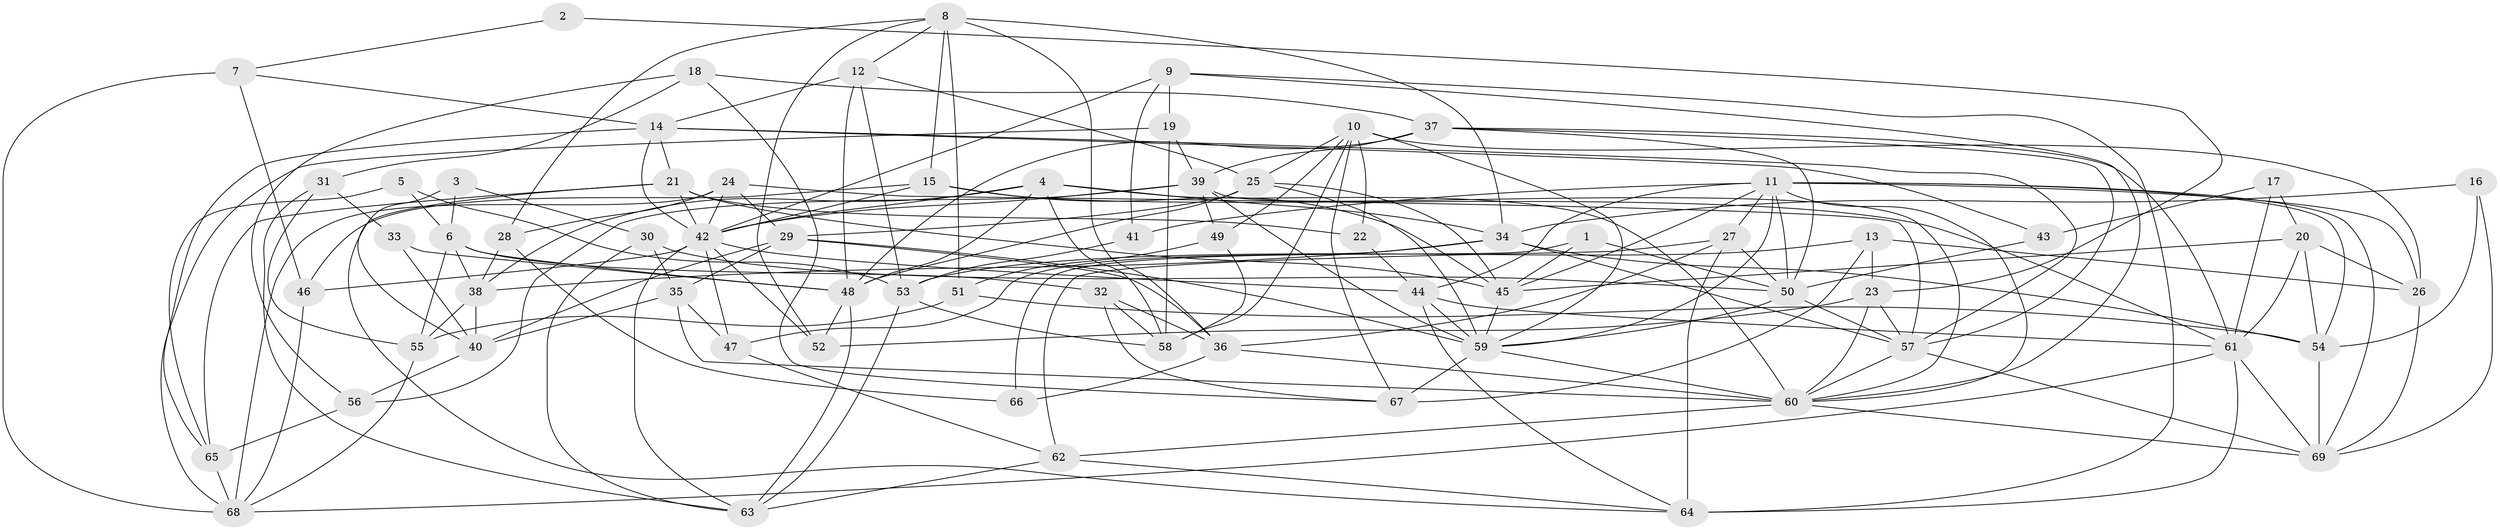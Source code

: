 // original degree distribution, {5: 0.19708029197080293, 4: 0.30656934306569344, 3: 0.2773722627737226, 2: 0.10218978102189781, 6: 0.08029197080291971, 8: 0.014598540145985401, 7: 0.021897810218978103}
// Generated by graph-tools (version 1.1) at 2025/02/03/09/25 03:02:15]
// undirected, 69 vertices, 187 edges
graph export_dot {
graph [start="1"]
  node [color=gray90,style=filled];
  1;
  2;
  3;
  4;
  5;
  6;
  7;
  8;
  9;
  10;
  11;
  12;
  13;
  14;
  15;
  16;
  17;
  18;
  19;
  20;
  21;
  22;
  23;
  24;
  25;
  26;
  27;
  28;
  29;
  30;
  31;
  32;
  33;
  34;
  35;
  36;
  37;
  38;
  39;
  40;
  41;
  42;
  43;
  44;
  45;
  46;
  47;
  48;
  49;
  50;
  51;
  52;
  53;
  54;
  55;
  56;
  57;
  58;
  59;
  60;
  61;
  62;
  63;
  64;
  65;
  66;
  67;
  68;
  69;
  1 -- 45 [weight=1.0];
  1 -- 50 [weight=1.0];
  1 -- 66 [weight=1.0];
  2 -- 7 [weight=1.0];
  2 -- 23 [weight=1.0];
  3 -- 6 [weight=1.0];
  3 -- 30 [weight=1.0];
  3 -- 64 [weight=1.0];
  4 -- 34 [weight=1.0];
  4 -- 38 [weight=1.0];
  4 -- 42 [weight=2.0];
  4 -- 48 [weight=1.0];
  4 -- 58 [weight=1.0];
  4 -- 60 [weight=1.0];
  5 -- 6 [weight=1.0];
  5 -- 53 [weight=1.0];
  5 -- 65 [weight=1.0];
  6 -- 32 [weight=1.0];
  6 -- 38 [weight=1.0];
  6 -- 48 [weight=1.0];
  6 -- 55 [weight=1.0];
  7 -- 14 [weight=1.0];
  7 -- 46 [weight=1.0];
  7 -- 68 [weight=2.0];
  8 -- 12 [weight=1.0];
  8 -- 15 [weight=1.0];
  8 -- 28 [weight=2.0];
  8 -- 34 [weight=1.0];
  8 -- 36 [weight=2.0];
  8 -- 51 [weight=1.0];
  8 -- 52 [weight=1.0];
  9 -- 19 [weight=1.0];
  9 -- 41 [weight=2.0];
  9 -- 42 [weight=1.0];
  9 -- 60 [weight=1.0];
  9 -- 64 [weight=2.0];
  10 -- 22 [weight=1.0];
  10 -- 25 [weight=1.0];
  10 -- 26 [weight=1.0];
  10 -- 49 [weight=1.0];
  10 -- 58 [weight=1.0];
  10 -- 59 [weight=1.0];
  10 -- 67 [weight=1.0];
  11 -- 26 [weight=1.0];
  11 -- 27 [weight=2.0];
  11 -- 41 [weight=1.0];
  11 -- 44 [weight=1.0];
  11 -- 45 [weight=1.0];
  11 -- 50 [weight=1.0];
  11 -- 54 [weight=1.0];
  11 -- 59 [weight=1.0];
  11 -- 60 [weight=1.0];
  11 -- 69 [weight=1.0];
  12 -- 14 [weight=1.0];
  12 -- 25 [weight=1.0];
  12 -- 48 [weight=1.0];
  12 -- 53 [weight=1.0];
  13 -- 23 [weight=1.0];
  13 -- 26 [weight=1.0];
  13 -- 53 [weight=1.0];
  13 -- 67 [weight=2.0];
  14 -- 21 [weight=1.0];
  14 -- 42 [weight=2.0];
  14 -- 43 [weight=1.0];
  14 -- 57 [weight=1.0];
  14 -- 65 [weight=1.0];
  15 -- 42 [weight=1.0];
  15 -- 45 [weight=1.0];
  15 -- 46 [weight=1.0];
  15 -- 61 [weight=1.0];
  16 -- 34 [weight=2.0];
  16 -- 54 [weight=1.0];
  16 -- 69 [weight=1.0];
  17 -- 20 [weight=1.0];
  17 -- 43 [weight=1.0];
  17 -- 61 [weight=2.0];
  18 -- 31 [weight=1.0];
  18 -- 37 [weight=1.0];
  18 -- 56 [weight=1.0];
  18 -- 67 [weight=1.0];
  19 -- 39 [weight=1.0];
  19 -- 58 [weight=1.0];
  19 -- 68 [weight=1.0];
  20 -- 26 [weight=1.0];
  20 -- 45 [weight=1.0];
  20 -- 54 [weight=1.0];
  20 -- 61 [weight=1.0];
  21 -- 22 [weight=1.0];
  21 -- 40 [weight=1.0];
  21 -- 42 [weight=1.0];
  21 -- 45 [weight=1.0];
  21 -- 65 [weight=1.0];
  22 -- 44 [weight=1.0];
  23 -- 52 [weight=1.0];
  23 -- 57 [weight=1.0];
  23 -- 60 [weight=1.0];
  24 -- 28 [weight=1.0];
  24 -- 29 [weight=1.0];
  24 -- 42 [weight=1.0];
  24 -- 57 [weight=1.0];
  24 -- 68 [weight=1.0];
  25 -- 29 [weight=1.0];
  25 -- 45 [weight=1.0];
  25 -- 48 [weight=1.0];
  25 -- 59 [weight=1.0];
  26 -- 69 [weight=1.0];
  27 -- 36 [weight=1.0];
  27 -- 50 [weight=1.0];
  27 -- 62 [weight=1.0];
  27 -- 64 [weight=1.0];
  28 -- 38 [weight=1.0];
  28 -- 66 [weight=1.0];
  29 -- 35 [weight=1.0];
  29 -- 36 [weight=1.0];
  29 -- 40 [weight=2.0];
  29 -- 59 [weight=1.0];
  30 -- 35 [weight=1.0];
  30 -- 50 [weight=1.0];
  30 -- 63 [weight=1.0];
  31 -- 33 [weight=1.0];
  31 -- 55 [weight=1.0];
  31 -- 63 [weight=1.0];
  32 -- 36 [weight=1.0];
  32 -- 58 [weight=1.0];
  32 -- 67 [weight=1.0];
  33 -- 40 [weight=1.0];
  33 -- 48 [weight=1.0];
  34 -- 38 [weight=1.0];
  34 -- 47 [weight=1.0];
  34 -- 54 [weight=1.0];
  34 -- 57 [weight=1.0];
  35 -- 40 [weight=1.0];
  35 -- 47 [weight=1.0];
  35 -- 60 [weight=1.0];
  36 -- 60 [weight=2.0];
  36 -- 66 [weight=1.0];
  37 -- 39 [weight=1.0];
  37 -- 48 [weight=1.0];
  37 -- 50 [weight=1.0];
  37 -- 57 [weight=1.0];
  37 -- 61 [weight=1.0];
  38 -- 40 [weight=1.0];
  38 -- 55 [weight=1.0];
  39 -- 42 [weight=1.0];
  39 -- 49 [weight=1.0];
  39 -- 56 [weight=1.0];
  39 -- 59 [weight=1.0];
  39 -- 60 [weight=1.0];
  40 -- 56 [weight=1.0];
  41 -- 53 [weight=1.0];
  42 -- 44 [weight=1.0];
  42 -- 46 [weight=2.0];
  42 -- 47 [weight=1.0];
  42 -- 52 [weight=1.0];
  42 -- 63 [weight=1.0];
  43 -- 50 [weight=1.0];
  44 -- 59 [weight=1.0];
  44 -- 61 [weight=1.0];
  44 -- 64 [weight=1.0];
  45 -- 59 [weight=1.0];
  46 -- 68 [weight=1.0];
  47 -- 62 [weight=1.0];
  48 -- 52 [weight=1.0];
  48 -- 63 [weight=1.0];
  49 -- 51 [weight=1.0];
  49 -- 58 [weight=1.0];
  50 -- 57 [weight=1.0];
  50 -- 59 [weight=1.0];
  51 -- 54 [weight=1.0];
  51 -- 55 [weight=1.0];
  53 -- 58 [weight=1.0];
  53 -- 63 [weight=1.0];
  54 -- 69 [weight=1.0];
  55 -- 68 [weight=1.0];
  56 -- 65 [weight=2.0];
  57 -- 60 [weight=1.0];
  57 -- 69 [weight=1.0];
  59 -- 60 [weight=1.0];
  59 -- 67 [weight=3.0];
  60 -- 62 [weight=1.0];
  60 -- 69 [weight=1.0];
  61 -- 64 [weight=1.0];
  61 -- 68 [weight=1.0];
  61 -- 69 [weight=1.0];
  62 -- 63 [weight=1.0];
  62 -- 64 [weight=1.0];
  65 -- 68 [weight=1.0];
}
